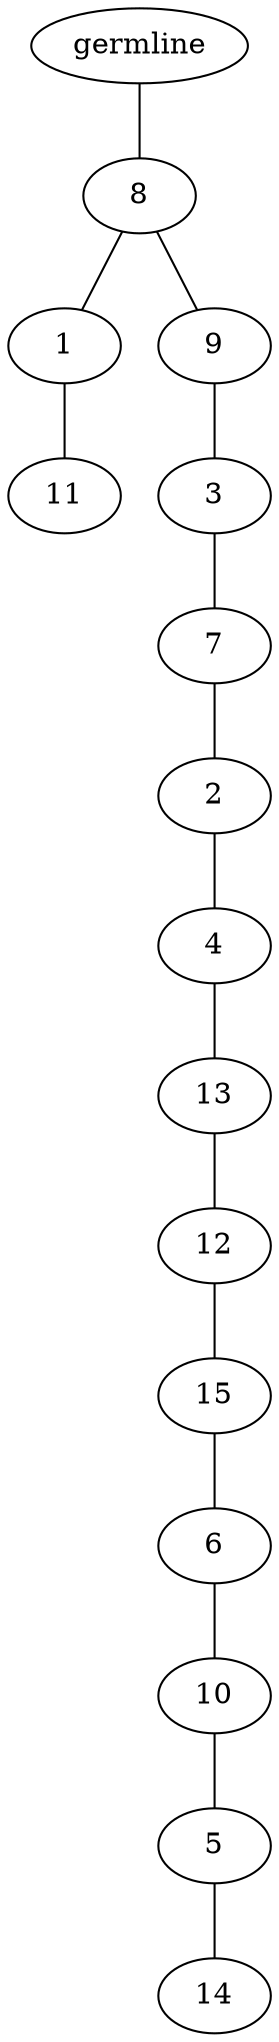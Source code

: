 graph tree {
    "140200382293040" [label="germline"];
    "140200382165968" [label="8"];
    "140200382166688" [label="1"];
    "140200382167168" [label="11"];
    "140200382168704" [label="9"];
    "140200382167456" [label="3"];
    "140200382169040" [label="7"];
    "140200382206352" [label="2"];
    "140200382206592" [label="4"];
    "140200382206928" [label="13"];
    "140200382207216" [label="12"];
    "140200382207504" [label="15"];
    "140200382207792" [label="6"];
    "140200382208080" [label="10"];
    "140200382208368" [label="5"];
    "140200382295776" [label="14"];
    "140200382293040" -- "140200382165968";
    "140200382165968" -- "140200382166688";
    "140200382165968" -- "140200382168704";
    "140200382166688" -- "140200382167168";
    "140200382168704" -- "140200382167456";
    "140200382167456" -- "140200382169040";
    "140200382169040" -- "140200382206352";
    "140200382206352" -- "140200382206592";
    "140200382206592" -- "140200382206928";
    "140200382206928" -- "140200382207216";
    "140200382207216" -- "140200382207504";
    "140200382207504" -- "140200382207792";
    "140200382207792" -- "140200382208080";
    "140200382208080" -- "140200382208368";
    "140200382208368" -- "140200382295776";
}
